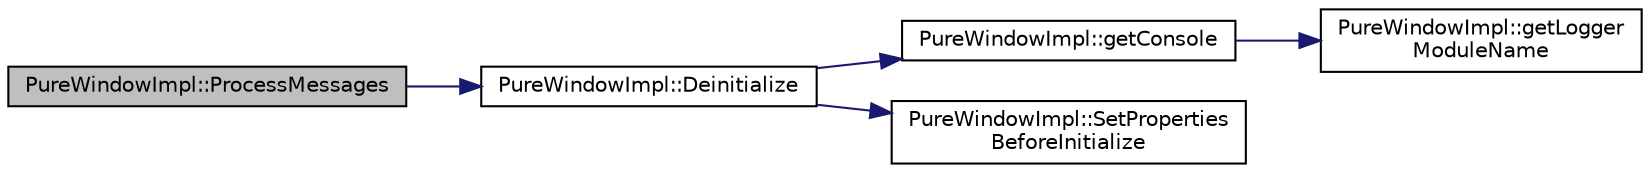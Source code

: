 digraph "PureWindowImpl::ProcessMessages"
{
 // LATEX_PDF_SIZE
  edge [fontname="Helvetica",fontsize="10",labelfontname="Helvetica",labelfontsize="10"];
  node [fontname="Helvetica",fontsize="10",shape=record];
  rankdir="LR";
  Node1 [label="PureWindowImpl::ProcessMessages",height=0.2,width=0.4,color="black", fillcolor="grey75", style="filled", fontcolor="black",tooltip="Processes the queued window messages."];
  Node1 -> Node2 [color="midnightblue",fontsize="10",style="solid",fontname="Helvetica"];
  Node2 [label="PureWindowImpl::Deinitialize",height=0.2,width=0.4,color="black", fillcolor="white", style="filled",URL="$class_pure_window_impl.html#a37fe2076508abeef4450ccc5e8d0e48e",tooltip="This deletes the window, then initialize() can be called again later."];
  Node2 -> Node3 [color="midnightblue",fontsize="10",style="solid",fontname="Helvetica"];
  Node3 [label="PureWindowImpl::getConsole",height=0.2,width=0.4,color="black", fillcolor="white", style="filled",URL="$class_pure_window_impl.html#a65ec9e49320741ceed29454a3ad894f3",tooltip="Returns access to console preset with logger module name as this class."];
  Node3 -> Node4 [color="midnightblue",fontsize="10",style="solid",fontname="Helvetica"];
  Node4 [label="PureWindowImpl::getLogger\lModuleName",height=0.2,width=0.4,color="black", fillcolor="white", style="filled",URL="$class_pure_window_impl.html#a1ed00e8b044917d53908f0322461c755",tooltip="Returns the logger module name of this class."];
  Node2 -> Node5 [color="midnightblue",fontsize="10",style="solid",fontname="Helvetica"];
  Node5 [label="PureWindowImpl::SetProperties\lBeforeInitialize",height=0.2,width=0.4,color="black", fillcolor="white", style="filled",URL="$class_pure_window_impl.html#a2bae084cd98b0a9dbf306b41ac65857f",tooltip="Sets default values to properties, used by ctor and Deinitialize()."];
}
